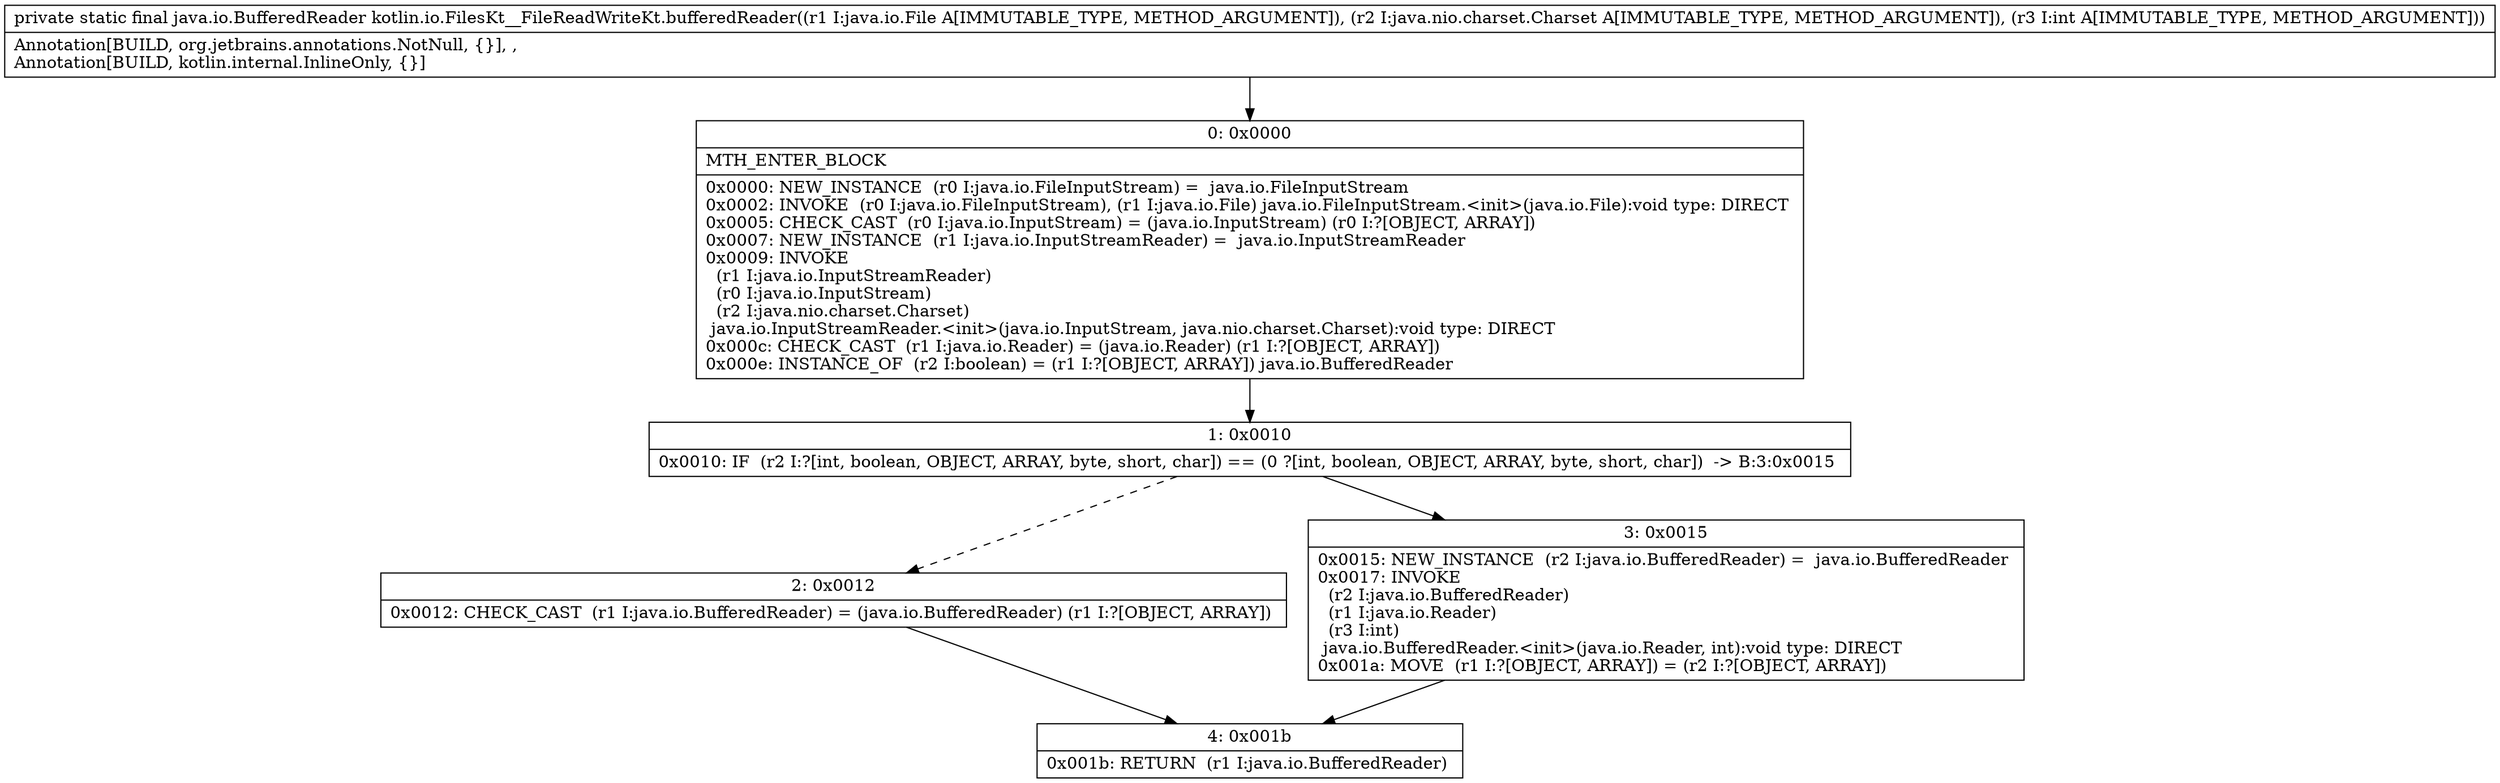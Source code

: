 digraph "CFG forkotlin.io.FilesKt__FileReadWriteKt.bufferedReader(Ljava\/io\/File;Ljava\/nio\/charset\/Charset;I)Ljava\/io\/BufferedReader;" {
Node_0 [shape=record,label="{0\:\ 0x0000|MTH_ENTER_BLOCK\l|0x0000: NEW_INSTANCE  (r0 I:java.io.FileInputStream) =  java.io.FileInputStream \l0x0002: INVOKE  (r0 I:java.io.FileInputStream), (r1 I:java.io.File) java.io.FileInputStream.\<init\>(java.io.File):void type: DIRECT \l0x0005: CHECK_CAST  (r0 I:java.io.InputStream) = (java.io.InputStream) (r0 I:?[OBJECT, ARRAY]) \l0x0007: NEW_INSTANCE  (r1 I:java.io.InputStreamReader) =  java.io.InputStreamReader \l0x0009: INVOKE  \l  (r1 I:java.io.InputStreamReader)\l  (r0 I:java.io.InputStream)\l  (r2 I:java.nio.charset.Charset)\l java.io.InputStreamReader.\<init\>(java.io.InputStream, java.nio.charset.Charset):void type: DIRECT \l0x000c: CHECK_CAST  (r1 I:java.io.Reader) = (java.io.Reader) (r1 I:?[OBJECT, ARRAY]) \l0x000e: INSTANCE_OF  (r2 I:boolean) = (r1 I:?[OBJECT, ARRAY]) java.io.BufferedReader \l}"];
Node_1 [shape=record,label="{1\:\ 0x0010|0x0010: IF  (r2 I:?[int, boolean, OBJECT, ARRAY, byte, short, char]) == (0 ?[int, boolean, OBJECT, ARRAY, byte, short, char])  \-\> B:3:0x0015 \l}"];
Node_2 [shape=record,label="{2\:\ 0x0012|0x0012: CHECK_CAST  (r1 I:java.io.BufferedReader) = (java.io.BufferedReader) (r1 I:?[OBJECT, ARRAY]) \l}"];
Node_3 [shape=record,label="{3\:\ 0x0015|0x0015: NEW_INSTANCE  (r2 I:java.io.BufferedReader) =  java.io.BufferedReader \l0x0017: INVOKE  \l  (r2 I:java.io.BufferedReader)\l  (r1 I:java.io.Reader)\l  (r3 I:int)\l java.io.BufferedReader.\<init\>(java.io.Reader, int):void type: DIRECT \l0x001a: MOVE  (r1 I:?[OBJECT, ARRAY]) = (r2 I:?[OBJECT, ARRAY]) \l}"];
Node_4 [shape=record,label="{4\:\ 0x001b|0x001b: RETURN  (r1 I:java.io.BufferedReader) \l}"];
MethodNode[shape=record,label="{private static final java.io.BufferedReader kotlin.io.FilesKt__FileReadWriteKt.bufferedReader((r1 I:java.io.File A[IMMUTABLE_TYPE, METHOD_ARGUMENT]), (r2 I:java.nio.charset.Charset A[IMMUTABLE_TYPE, METHOD_ARGUMENT]), (r3 I:int A[IMMUTABLE_TYPE, METHOD_ARGUMENT]))  | Annotation[BUILD, org.jetbrains.annotations.NotNull, \{\}], , \lAnnotation[BUILD, kotlin.internal.InlineOnly, \{\}]\l}"];
MethodNode -> Node_0;
Node_0 -> Node_1;
Node_1 -> Node_2[style=dashed];
Node_1 -> Node_3;
Node_2 -> Node_4;
Node_3 -> Node_4;
}

